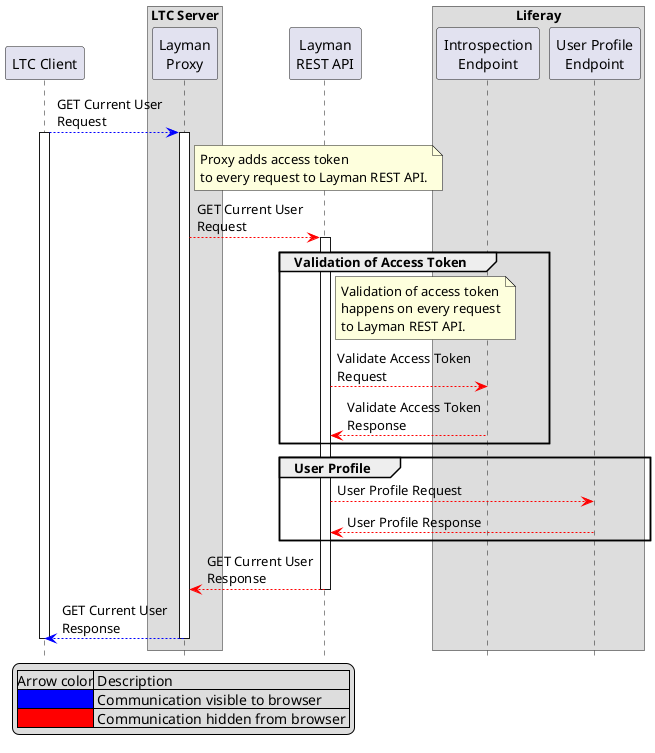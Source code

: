 @startuml
hide footbox
participant "LTC Client" as ltcc

box "LTC Server"
    participant "Layman\nProxy" as ltcsproxy
end box
participant "Layman\nREST API" as layman

box "Liferay"
	participant "Introspection\nEndpoint" as lris
	participant "User Profile\nEndpoint" as lruser
end box


ltcc [#0000FF]--> ltcsproxy: GET Current User\nRequest
activate ltcc
activate ltcsproxy
note right of ltcsproxy
    Proxy adds access token
    to every request to Layman REST API.
end note
ltcsproxy [#FF0000]--> layman: GET Current User\nRequest
activate layman
group Validation of Access Token
    note right of layman
        Validation of access token
        happens on every request
        to Layman REST API.
    end note
    layman [#FF0000]--> lris: Validate Access Token\nRequest
    lris [#FF0000]--> layman: Validate Access Token\nResponse
end
group User Profile
    layman [#FF0000]--> lruser: User Profile Request
    lruser [#FF0000]--> layman: User Profile Response
end
layman [#FF0000]--> ltcsproxy: GET Current User\nResponse
deactivate layman
ltcsproxy [#0000FF]--> ltcc: GET Current User\nResponse
deactivate ltcsproxy
deactivate ltcc

legend left
    |Arrow color| Description |
    |<#0000FF>| Communication visible to browser |
    |<#FF0000>| Communication hidden from browser |
endlegend

@enduml
